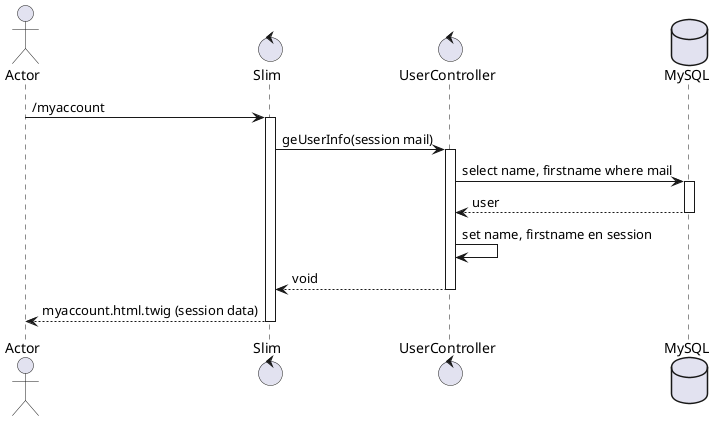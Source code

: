 @startuml GET
actor Actor as a
control Slim as s
control UserController as uc
database MySQL as db

a -> s : /myaccount
activate s
s -> uc :geUserInfo(session mail)
activate uc
uc -> db :select name, firstname where mail
activate db
db --> uc :user
deactivate db
uc -> uc :set name, firstname en session
uc --> s :void
deactivate uc
s --> a : myaccount.html.twig (session data)
deactivate s

@enduml

@startuml POST
actor Actor as a
control Slim as s
control UserController as uc
database MySQL as db

a -> s : /myaccount (name, firstname)
activate s
s -> uc : setUserInfo(session mail, name, firstname)
activate uc
uc -> db :update user (name, firstname)
activate db
db --> uc :void
deactivate db
uc -> uc :set name, firstname en session
uc --> s :void
deactivate uc
s -> uc :setUserInfo(session mail)
activate uc
uc -> db :select name, firstname where mail
activate db
db --> uc : user
deactivate db
uc -> uc :set name, firstname en session
uc --> s :user
deactivate uc
s --> a : myaccount.html.twig (data)
deactivate s
@enduml